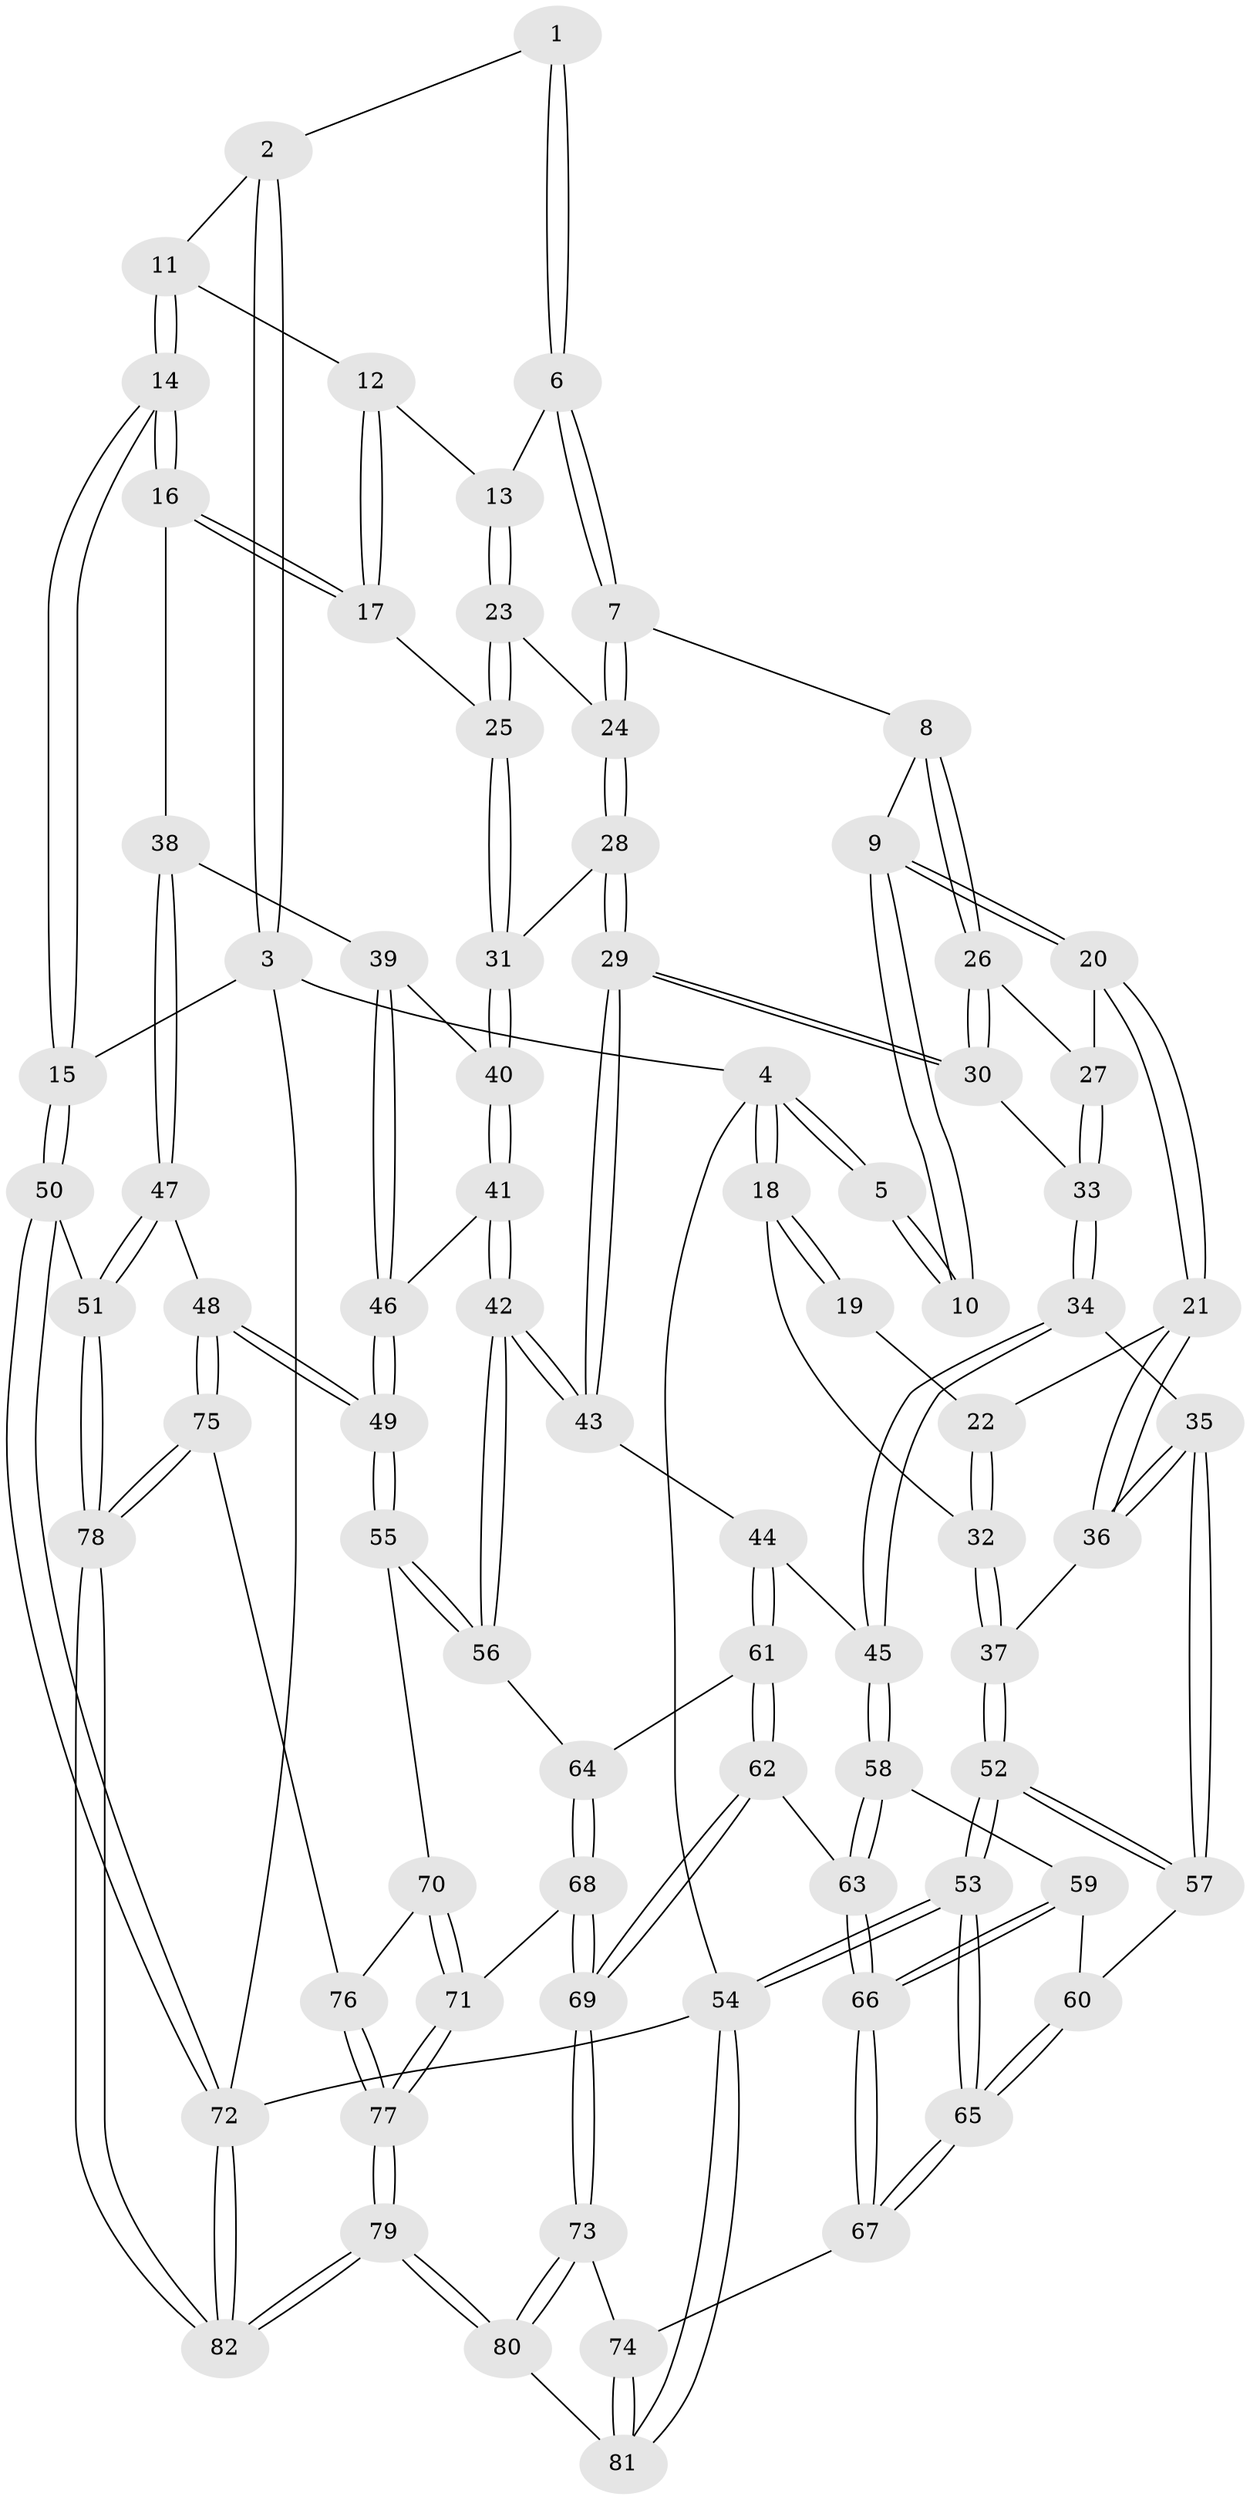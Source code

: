 // Generated by graph-tools (version 1.1) at 2025/38/03/09/25 02:38:42]
// undirected, 82 vertices, 202 edges
graph export_dot {
graph [start="1"]
  node [color=gray90,style=filled];
  1 [pos="+0.5606911377621577+0"];
  2 [pos="+0.6485273943506172+0"];
  3 [pos="+1+0"];
  4 [pos="+0+0"];
  5 [pos="+0.24336294613333737+0"];
  6 [pos="+0.5475336632977428+0"];
  7 [pos="+0.5065542679701367+0.0804921681839813"];
  8 [pos="+0.49874194168351443+0.0877335817157688"];
  9 [pos="+0.23441920615934866+0.05910891596946384"];
  10 [pos="+0.2284939013967489+0.045701372530847204"];
  11 [pos="+0.7925679783703017+0.08884434089803438"];
  12 [pos="+0.7298907549367306+0.11626333858273888"];
  13 [pos="+0.7211323705607509+0.11918101026956697"];
  14 [pos="+1+0.18704155336008857"];
  15 [pos="+1+0.1862585729077751"];
  16 [pos="+0.886424734845037+0.28601312709078985"];
  17 [pos="+0.8447131462596119+0.28367644982734536"];
  18 [pos="+0+0"];
  19 [pos="+0.08928734856745073+0.07453703509966969"];
  20 [pos="+0.23960234881532685+0.20035654849955414"];
  21 [pos="+0.12952555569699+0.26081757737512895"];
  22 [pos="+0.06179424986884368+0.21100588123087777"];
  23 [pos="+0.7004262469095641+0.16835149219365095"];
  24 [pos="+0.5954004069352467+0.1701642248538011"];
  25 [pos="+0.7396797659094706+0.28233901335938505"];
  26 [pos="+0.48751247014737076+0.1088585088913917"];
  27 [pos="+0.29147539808775824+0.2283390933619816"];
  28 [pos="+0.6237681461118947+0.3338659153194824"];
  29 [pos="+0.5201349455575593+0.3833894792583842"];
  30 [pos="+0.4793250963428362+0.34427151923305627"];
  31 [pos="+0.6510887438517322+0.33316825332186495"];
  32 [pos="+0+0.12966861056928441"];
  33 [pos="+0.34509564633209655+0.3119982595106021"];
  34 [pos="+0.22151055156128796+0.5027920194989983"];
  35 [pos="+0.19208955984836004+0.49916221313728687"];
  36 [pos="+0.10750050538567996+0.37341034632692793"];
  37 [pos="+0+0.41492111207853766"];
  38 [pos="+0.7953987367817638+0.464898035309421"];
  39 [pos="+0.7590364759539548+0.46426978402692415"];
  40 [pos="+0.7068461588790923+0.41838783696452636"];
  41 [pos="+0.6256420085150043+0.5336215309516948"];
  42 [pos="+0.5565672586085364+0.5435897068276132"];
  43 [pos="+0.5087752507496304+0.48439609134264383"];
  44 [pos="+0.35052118343539523+0.5477909318101981"];
  45 [pos="+0.24162955154016177+0.5169242694388384"];
  46 [pos="+0.6936579875997722+0.5363832680207367"];
  47 [pos="+0.9649277473701514+0.7006035397233337"];
  48 [pos="+0.8879441469353436+0.7273543761285195"];
  49 [pos="+0.8468415411830966+0.7224746800122296"];
  50 [pos="+1+0.6893195631462259"];
  51 [pos="+1+0.6959383585372649"];
  52 [pos="+0+0.5926078463165442"];
  53 [pos="+0+1"];
  54 [pos="+0+1"];
  55 [pos="+0.7365538152985754+0.7355919549194794"];
  56 [pos="+0.5610696340502324+0.5795610555428932"];
  57 [pos="+0.10320477276885508+0.5791452070962997"];
  58 [pos="+0.24818514488313329+0.7097858500093119"];
  59 [pos="+0.15088652152470647+0.6820907892364932"];
  60 [pos="+0.10792179376196155+0.617599511375378"];
  61 [pos="+0.3644760860629376+0.6072805006165497"];
  62 [pos="+0.3376792038684242+0.7507603662334368"];
  63 [pos="+0.2514361560355175+0.7166414806439908"];
  64 [pos="+0.4985365466116853+0.7095310675783448"];
  65 [pos="+0+0.945191470301386"];
  66 [pos="+0.14630167297063096+0.8209336498679788"];
  67 [pos="+0.10784618448659679+0.8908867329349762"];
  68 [pos="+0.49057108145487877+0.8125758422277003"];
  69 [pos="+0.3920748270673272+0.8323815551226406"];
  70 [pos="+0.662020219406701+0.7848602377792784"];
  71 [pos="+0.49994548098561103+0.8171689170525352"];
  72 [pos="+1+1"];
  73 [pos="+0.3791682489582637+0.8480169747136006"];
  74 [pos="+0.329236465914776+0.8936052412190219"];
  75 [pos="+0.8008387871827195+0.9410517949800521"];
  76 [pos="+0.675853552765821+0.9012344150860089"];
  77 [pos="+0.5870903076445289+1"];
  78 [pos="+0.7743663461232818+1"];
  79 [pos="+0.6082589147730931+1"];
  80 [pos="+0.5745177425279708+1"];
  81 [pos="+0.3559444097793713+1"];
  82 [pos="+0.7683330166606841+1"];
  1 -- 2;
  1 -- 6;
  1 -- 6;
  2 -- 3;
  2 -- 3;
  2 -- 11;
  3 -- 4;
  3 -- 15;
  3 -- 72;
  4 -- 5;
  4 -- 5;
  4 -- 18;
  4 -- 18;
  4 -- 54;
  5 -- 10;
  5 -- 10;
  6 -- 7;
  6 -- 7;
  6 -- 13;
  7 -- 8;
  7 -- 24;
  7 -- 24;
  8 -- 9;
  8 -- 26;
  8 -- 26;
  9 -- 10;
  9 -- 10;
  9 -- 20;
  9 -- 20;
  11 -- 12;
  11 -- 14;
  11 -- 14;
  12 -- 13;
  12 -- 17;
  12 -- 17;
  13 -- 23;
  13 -- 23;
  14 -- 15;
  14 -- 15;
  14 -- 16;
  14 -- 16;
  15 -- 50;
  15 -- 50;
  16 -- 17;
  16 -- 17;
  16 -- 38;
  17 -- 25;
  18 -- 19;
  18 -- 19;
  18 -- 32;
  19 -- 22;
  20 -- 21;
  20 -- 21;
  20 -- 27;
  21 -- 22;
  21 -- 36;
  21 -- 36;
  22 -- 32;
  22 -- 32;
  23 -- 24;
  23 -- 25;
  23 -- 25;
  24 -- 28;
  24 -- 28;
  25 -- 31;
  25 -- 31;
  26 -- 27;
  26 -- 30;
  26 -- 30;
  27 -- 33;
  27 -- 33;
  28 -- 29;
  28 -- 29;
  28 -- 31;
  29 -- 30;
  29 -- 30;
  29 -- 43;
  29 -- 43;
  30 -- 33;
  31 -- 40;
  31 -- 40;
  32 -- 37;
  32 -- 37;
  33 -- 34;
  33 -- 34;
  34 -- 35;
  34 -- 45;
  34 -- 45;
  35 -- 36;
  35 -- 36;
  35 -- 57;
  35 -- 57;
  36 -- 37;
  37 -- 52;
  37 -- 52;
  38 -- 39;
  38 -- 47;
  38 -- 47;
  39 -- 40;
  39 -- 46;
  39 -- 46;
  40 -- 41;
  40 -- 41;
  41 -- 42;
  41 -- 42;
  41 -- 46;
  42 -- 43;
  42 -- 43;
  42 -- 56;
  42 -- 56;
  43 -- 44;
  44 -- 45;
  44 -- 61;
  44 -- 61;
  45 -- 58;
  45 -- 58;
  46 -- 49;
  46 -- 49;
  47 -- 48;
  47 -- 51;
  47 -- 51;
  48 -- 49;
  48 -- 49;
  48 -- 75;
  48 -- 75;
  49 -- 55;
  49 -- 55;
  50 -- 51;
  50 -- 72;
  50 -- 72;
  51 -- 78;
  51 -- 78;
  52 -- 53;
  52 -- 53;
  52 -- 57;
  52 -- 57;
  53 -- 54;
  53 -- 54;
  53 -- 65;
  53 -- 65;
  54 -- 81;
  54 -- 81;
  54 -- 72;
  55 -- 56;
  55 -- 56;
  55 -- 70;
  56 -- 64;
  57 -- 60;
  58 -- 59;
  58 -- 63;
  58 -- 63;
  59 -- 60;
  59 -- 66;
  59 -- 66;
  60 -- 65;
  60 -- 65;
  61 -- 62;
  61 -- 62;
  61 -- 64;
  62 -- 63;
  62 -- 69;
  62 -- 69;
  63 -- 66;
  63 -- 66;
  64 -- 68;
  64 -- 68;
  65 -- 67;
  65 -- 67;
  66 -- 67;
  66 -- 67;
  67 -- 74;
  68 -- 69;
  68 -- 69;
  68 -- 71;
  69 -- 73;
  69 -- 73;
  70 -- 71;
  70 -- 71;
  70 -- 76;
  71 -- 77;
  71 -- 77;
  72 -- 82;
  72 -- 82;
  73 -- 74;
  73 -- 80;
  73 -- 80;
  74 -- 81;
  74 -- 81;
  75 -- 76;
  75 -- 78;
  75 -- 78;
  76 -- 77;
  76 -- 77;
  77 -- 79;
  77 -- 79;
  78 -- 82;
  78 -- 82;
  79 -- 80;
  79 -- 80;
  79 -- 82;
  79 -- 82;
  80 -- 81;
}
